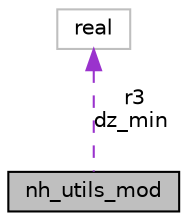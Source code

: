 digraph "nh_utils_mod"
{
 // INTERACTIVE_SVG=YES
  edge [fontname="Helvetica",fontsize="10",labelfontname="Helvetica",labelfontsize="10"];
  node [fontname="Helvetica",fontsize="10",shape=record];
  Node1 [label="nh_utils_mod",height=0.2,width=0.4,color="black", fillcolor="grey75", style="filled" fontcolor="black"];
  Node2 -> Node1 [dir="back",color="darkorchid3",fontsize="10",style="dashed",label=" r3\ndz_min" ,fontname="Helvetica"];
  Node2 [label="real",height=0.2,width=0.4,color="grey75", fillcolor="white", style="filled"];
}

